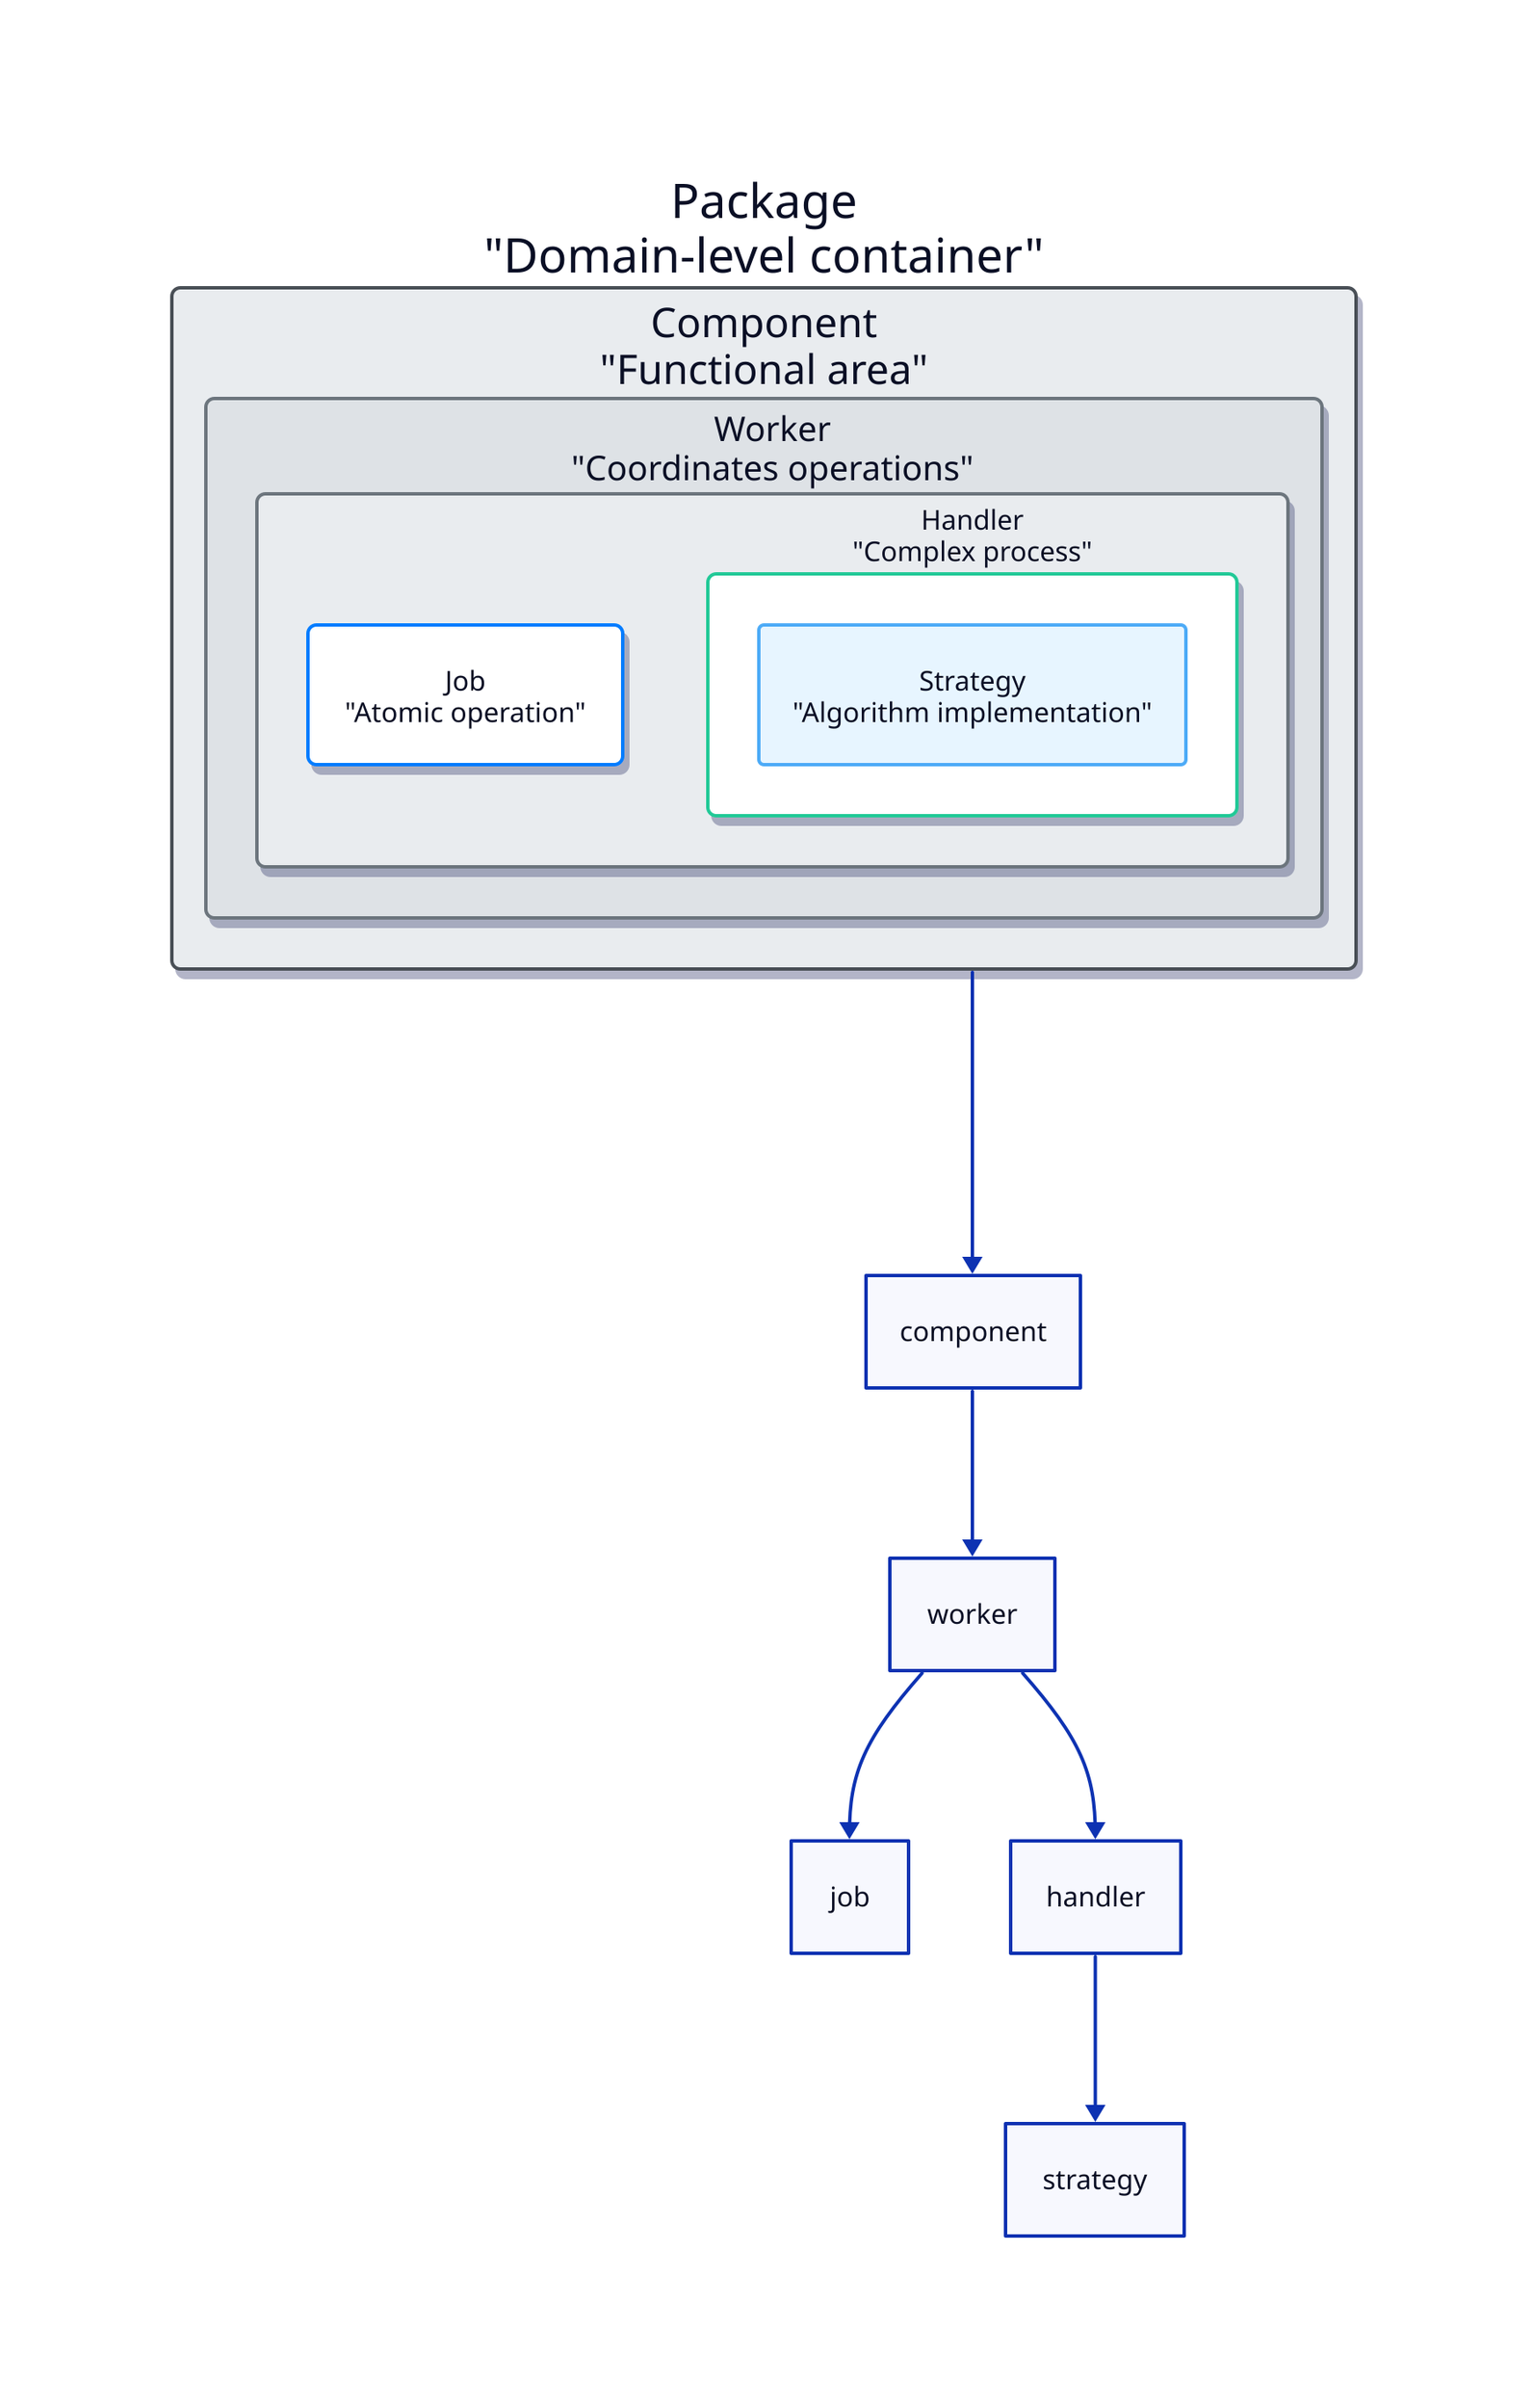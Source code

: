 # Derafu Backbone - Core Architecture Components
direction: down

# Main hierarchy with simplified components
package: Package {
  style.fill: "#e9ecef"
  style.stroke: "#495057"
  style.stroke-width: 2
  style.border-radius: 5
  style.shadow: true
  label: "Package\n\"Domain-level container\""

  component: Component {
    style.fill: "#dee2e6"
    style.stroke: "#6c757d"
    style.stroke-width: 2
    style.border-radius: 5
    style.shadow: true
    label: "Component\n\"Functional area\""

    worker: Worker {
      style.fill: "#e9ecef"
      style.stroke: "#6c757d"
      style.border-radius: 5
      style.shadow: true
      label: "Worker\n\"Coordinates operations\""

      job: Job {
        style.fill: "#fff"
        style.stroke: "#007bff"
        style.stroke-width: 2
        style.border-radius: 5
        style.shadow: true
        label: "Job\n\"Atomic operation\""
      }

      handler: Handler {
        style.fill: "#fff"
        style.stroke: "#20c997"
        style.stroke-width: 2
        style.border-radius: 5
        style.shadow: true
        label: "Handler\n\"Complex process\""

        strategy: Strategy {
          style.fill: "#e7f5ff"
          style.stroke: "#4dabf7"
          style.border-radius: 3
          label: "Strategy\n\"Algorithm implementation\""
        }
      }
    }
  }
}

# Simple hierarchical connections
package -> component
component -> worker
worker -> job
worker -> handler
handler -> strategy
